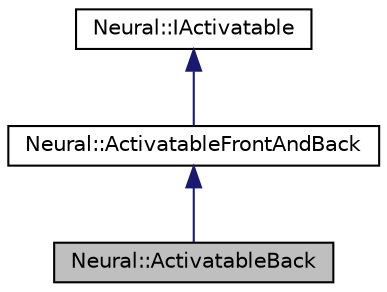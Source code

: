 digraph G
{
  edge [fontname="Helvetica",fontsize="10",labelfontname="Helvetica",labelfontsize="10"];
  node [fontname="Helvetica",fontsize="10",shape=record];
  Node1 [label="Neural::ActivatableBack",height=0.2,width=0.4,color="black", fillcolor="grey75", style="filled" fontcolor="black"];
  Node2 -> Node1 [dir=back,color="midnightblue",fontsize="10",style="solid",fontname="Helvetica"];
  Node2 [label="Neural::ActivatableFrontAndBack",height=0.2,width=0.4,color="black", fillcolor="white", style="filled",URL="$class_neural_1_1_activatable_front_and_back.html"];
  Node3 -> Node2 [dir=back,color="midnightblue",fontsize="10",style="solid",fontname="Helvetica"];
  Node3 [label="Neural::IActivatable",height=0.2,width=0.4,color="black", fillcolor="white", style="filled",URL="$class_neural_1_1_i_activatable.html"];
}
